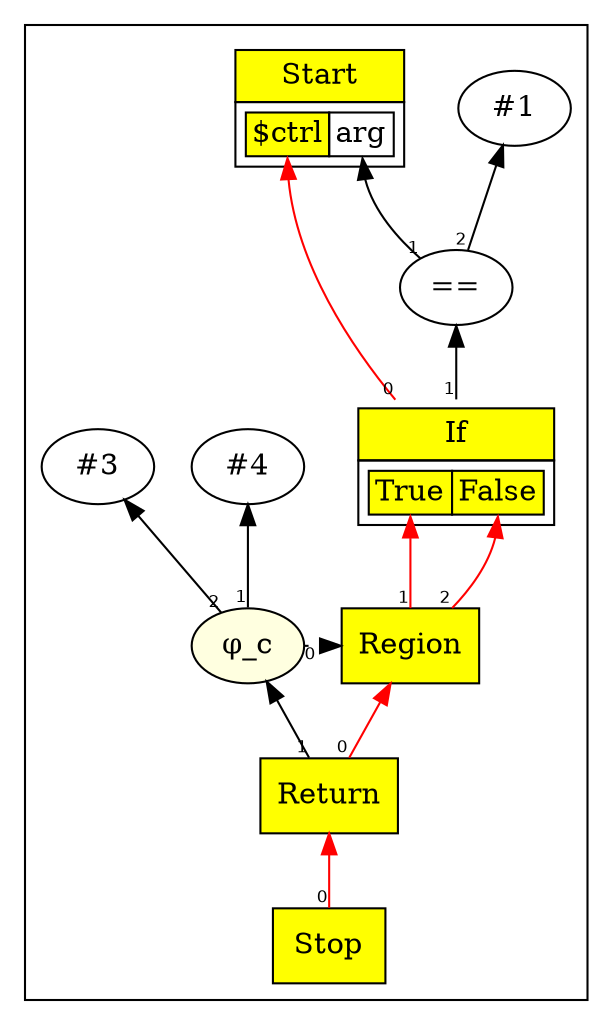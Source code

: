 digraph chapter05 {
/*
int c = 3;
int b = 2;
if (arg == 1) {
    b = 3;
    c = 4;
}
return c;
*/
	rankdir=BT;
	ordering="in";
	concentrate="true";
	subgraph cluster_Nodes {
		Start2 [ shape=plaintext label=<
			<TABLE BORDER="0" CELLBORDER="1" CELLSPACING="0" CELLPADDING="4">
			<TR><TD BGCOLOR="yellow">Start</TD></TR>
			<TR><TD>
				<TABLE BORDER="0" CELLBORDER="1" CELLSPACING="0">
				<TR><TD PORT="p0" BGCOLOR="yellow">$ctrl</TD><TD PORT="p1">arg</TD></TR>
				</TABLE>
			</TD></TR>
			</TABLE>>
		];
		Stop3 [ shape=box style=filled fillcolor=yellow label="Stop" ];
		Con_6 [ label="#3" ];
		Con_8 [ label="#1" ];
		EQNode9 [ label="==" ];
		If10 [ shape=plaintext label=<
			<TABLE BORDER="0" CELLBORDER="1" CELLSPACING="0" CELLPADDING="4">
			<TR><TD BGCOLOR="yellow">If</TD></TR>
			<TR><TD>
				<TABLE BORDER="0" CELLBORDER="1" CELLSPACING="0">
				<TR><TD PORT="p0" BGCOLOR="yellow">True</TD><TD PORT="p1" BGCOLOR="yellow">False</TD></TR>
				</TABLE>
			</TD></TR>
			</TABLE>>
		];
		Con_15 [ label="#4" ];
		Region16 [ shape=box style=filled fillcolor=yellow label="Region" ];
		Phi_c17 [ style=filled fillcolor=lightyellow label="&phi;_c" ];
		Return19 [ shape=box style=filled fillcolor=yellow label="Return" ];
		{ rank=same; Region16;Phi_c17;}
	}
	edge [ fontname=Helvetica, fontsize=8 ];
	Stop3 -> Return19[taillabel=0 color=red];
	EQNode9 -> Start2:p1[taillabel=1];
	EQNode9 -> Con_8[taillabel=2];
	If10 -> Start2:p0[taillabel=0 color=red];
	If10 -> EQNode9[taillabel=1];
	Region16 -> If10:p0[taillabel=1 color=red];
	Region16 -> If10:p1[taillabel=2 color=red];
	Phi_c17 -> Region16 [style=dotted taillabel=0];
	Phi_c17 -> Con_15[taillabel=1];
	Phi_c17 -> Con_6[taillabel=2];
	Return19 -> Region16[taillabel=0 color=red];
	Return19 -> Phi_c17[taillabel=1];
}